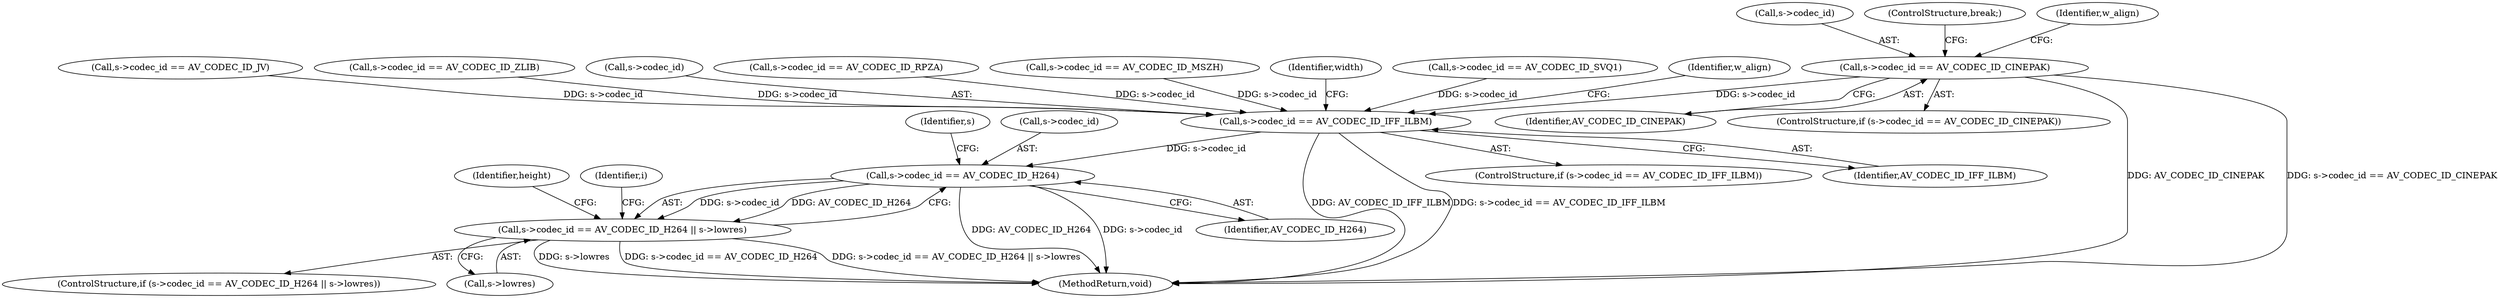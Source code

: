 digraph "0_FFmpeg_2080bc33717955a0e4268e738acf8c1eeddbf8cb@pointer" {
"1000341" [label="(Call,s->codec_id == AV_CODEC_ID_CINEPAK)"];
"1000357" [label="(Call,s->codec_id == AV_CODEC_ID_IFF_ILBM)"];
"1000384" [label="(Call,s->codec_id == AV_CODEC_ID_H264)"];
"1000383" [label="(Call,s->codec_id == AV_CODEC_ID_H264 || s->lowres)"];
"1000345" [label="(Identifier,AV_CODEC_ID_CINEPAK)"];
"1000383" [label="(Call,s->codec_id == AV_CODEC_ID_H264 || s->lowres)"];
"1000342" [label="(Call,s->codec_id)"];
"1000340" [label="(ControlStructure,if (s->codec_id == AV_CODEC_ID_CINEPAK))"];
"1000418" [label="(MethodReturn,void)"];
"1000382" [label="(ControlStructure,if (s->codec_id == AV_CODEC_ID_H264 || s->lowres))"];
"1000305" [label="(Call,s->codec_id == AV_CODEC_ID_JV)"];
"1000326" [label="(Call,s->codec_id == AV_CODEC_ID_ZLIB)"];
"1000358" [label="(Call,s->codec_id)"];
"1000357" [label="(Call,s->codec_id == AV_CODEC_ID_IFF_ILBM)"];
"1000395" [label="(Identifier,height)"];
"1000356" [label="(ControlStructure,if (s->codec_id == AV_CODEC_ID_IFF_ILBM))"];
"1000388" [label="(Identifier,AV_CODEC_ID_H264)"];
"1000353" [label="(ControlStructure,break;)"];
"1000390" [label="(Identifier,s)"];
"1000269" [label="(Call,s->codec_id == AV_CODEC_ID_RPZA)"];
"1000321" [label="(Call,s->codec_id == AV_CODEC_ID_MSZH)"];
"1000370" [label="(Identifier,width)"];
"1000384" [label="(Call,s->codec_id == AV_CODEC_ID_H264)"];
"1000406" [label="(Identifier,i)"];
"1000361" [label="(Identifier,AV_CODEC_ID_IFF_ILBM)"];
"1000348" [label="(Identifier,w_align)"];
"1000341" [label="(Call,s->codec_id == AV_CODEC_ID_CINEPAK)"];
"1000254" [label="(Call,s->codec_id == AV_CODEC_ID_SVQ1)"];
"1000385" [label="(Call,s->codec_id)"];
"1000389" [label="(Call,s->lowres)"];
"1000364" [label="(Identifier,w_align)"];
"1000341" -> "1000340"  [label="AST: "];
"1000341" -> "1000345"  [label="CFG: "];
"1000342" -> "1000341"  [label="AST: "];
"1000345" -> "1000341"  [label="AST: "];
"1000348" -> "1000341"  [label="CFG: "];
"1000353" -> "1000341"  [label="CFG: "];
"1000341" -> "1000418"  [label="DDG: AV_CODEC_ID_CINEPAK"];
"1000341" -> "1000418"  [label="DDG: s->codec_id == AV_CODEC_ID_CINEPAK"];
"1000341" -> "1000357"  [label="DDG: s->codec_id"];
"1000357" -> "1000356"  [label="AST: "];
"1000357" -> "1000361"  [label="CFG: "];
"1000358" -> "1000357"  [label="AST: "];
"1000361" -> "1000357"  [label="AST: "];
"1000364" -> "1000357"  [label="CFG: "];
"1000370" -> "1000357"  [label="CFG: "];
"1000357" -> "1000418"  [label="DDG: AV_CODEC_ID_IFF_ILBM"];
"1000357" -> "1000418"  [label="DDG: s->codec_id == AV_CODEC_ID_IFF_ILBM"];
"1000254" -> "1000357"  [label="DDG: s->codec_id"];
"1000305" -> "1000357"  [label="DDG: s->codec_id"];
"1000321" -> "1000357"  [label="DDG: s->codec_id"];
"1000269" -> "1000357"  [label="DDG: s->codec_id"];
"1000326" -> "1000357"  [label="DDG: s->codec_id"];
"1000357" -> "1000384"  [label="DDG: s->codec_id"];
"1000384" -> "1000383"  [label="AST: "];
"1000384" -> "1000388"  [label="CFG: "];
"1000385" -> "1000384"  [label="AST: "];
"1000388" -> "1000384"  [label="AST: "];
"1000390" -> "1000384"  [label="CFG: "];
"1000383" -> "1000384"  [label="CFG: "];
"1000384" -> "1000418"  [label="DDG: AV_CODEC_ID_H264"];
"1000384" -> "1000418"  [label="DDG: s->codec_id"];
"1000384" -> "1000383"  [label="DDG: s->codec_id"];
"1000384" -> "1000383"  [label="DDG: AV_CODEC_ID_H264"];
"1000383" -> "1000382"  [label="AST: "];
"1000383" -> "1000389"  [label="CFG: "];
"1000389" -> "1000383"  [label="AST: "];
"1000395" -> "1000383"  [label="CFG: "];
"1000406" -> "1000383"  [label="CFG: "];
"1000383" -> "1000418"  [label="DDG: s->lowres"];
"1000383" -> "1000418"  [label="DDG: s->codec_id == AV_CODEC_ID_H264"];
"1000383" -> "1000418"  [label="DDG: s->codec_id == AV_CODEC_ID_H264 || s->lowres"];
}
